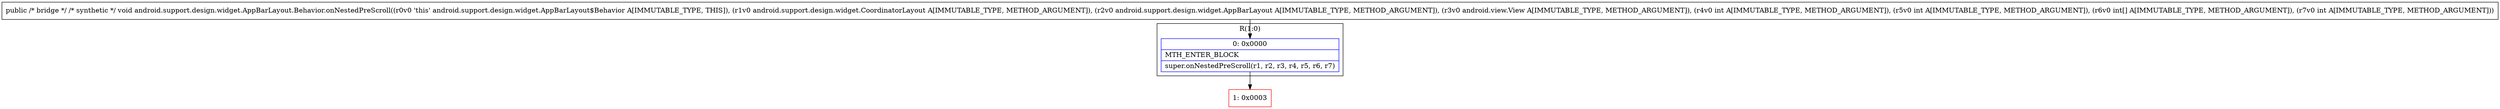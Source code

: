 digraph "CFG forandroid.support.design.widget.AppBarLayout.Behavior.onNestedPreScroll(Landroid\/support\/design\/widget\/CoordinatorLayout;Landroid\/support\/design\/widget\/AppBarLayout;Landroid\/view\/View;II[II)V" {
subgraph cluster_Region_1114012324 {
label = "R(1:0)";
node [shape=record,color=blue];
Node_0 [shape=record,label="{0\:\ 0x0000|MTH_ENTER_BLOCK\l|super.onNestedPreScroll(r1, r2, r3, r4, r5, r6, r7)\l}"];
}
Node_1 [shape=record,color=red,label="{1\:\ 0x0003}"];
MethodNode[shape=record,label="{public \/* bridge *\/ \/* synthetic *\/ void android.support.design.widget.AppBarLayout.Behavior.onNestedPreScroll((r0v0 'this' android.support.design.widget.AppBarLayout$Behavior A[IMMUTABLE_TYPE, THIS]), (r1v0 android.support.design.widget.CoordinatorLayout A[IMMUTABLE_TYPE, METHOD_ARGUMENT]), (r2v0 android.support.design.widget.AppBarLayout A[IMMUTABLE_TYPE, METHOD_ARGUMENT]), (r3v0 android.view.View A[IMMUTABLE_TYPE, METHOD_ARGUMENT]), (r4v0 int A[IMMUTABLE_TYPE, METHOD_ARGUMENT]), (r5v0 int A[IMMUTABLE_TYPE, METHOD_ARGUMENT]), (r6v0 int[] A[IMMUTABLE_TYPE, METHOD_ARGUMENT]), (r7v0 int A[IMMUTABLE_TYPE, METHOD_ARGUMENT])) }"];
MethodNode -> Node_0;
Node_0 -> Node_1;
}

